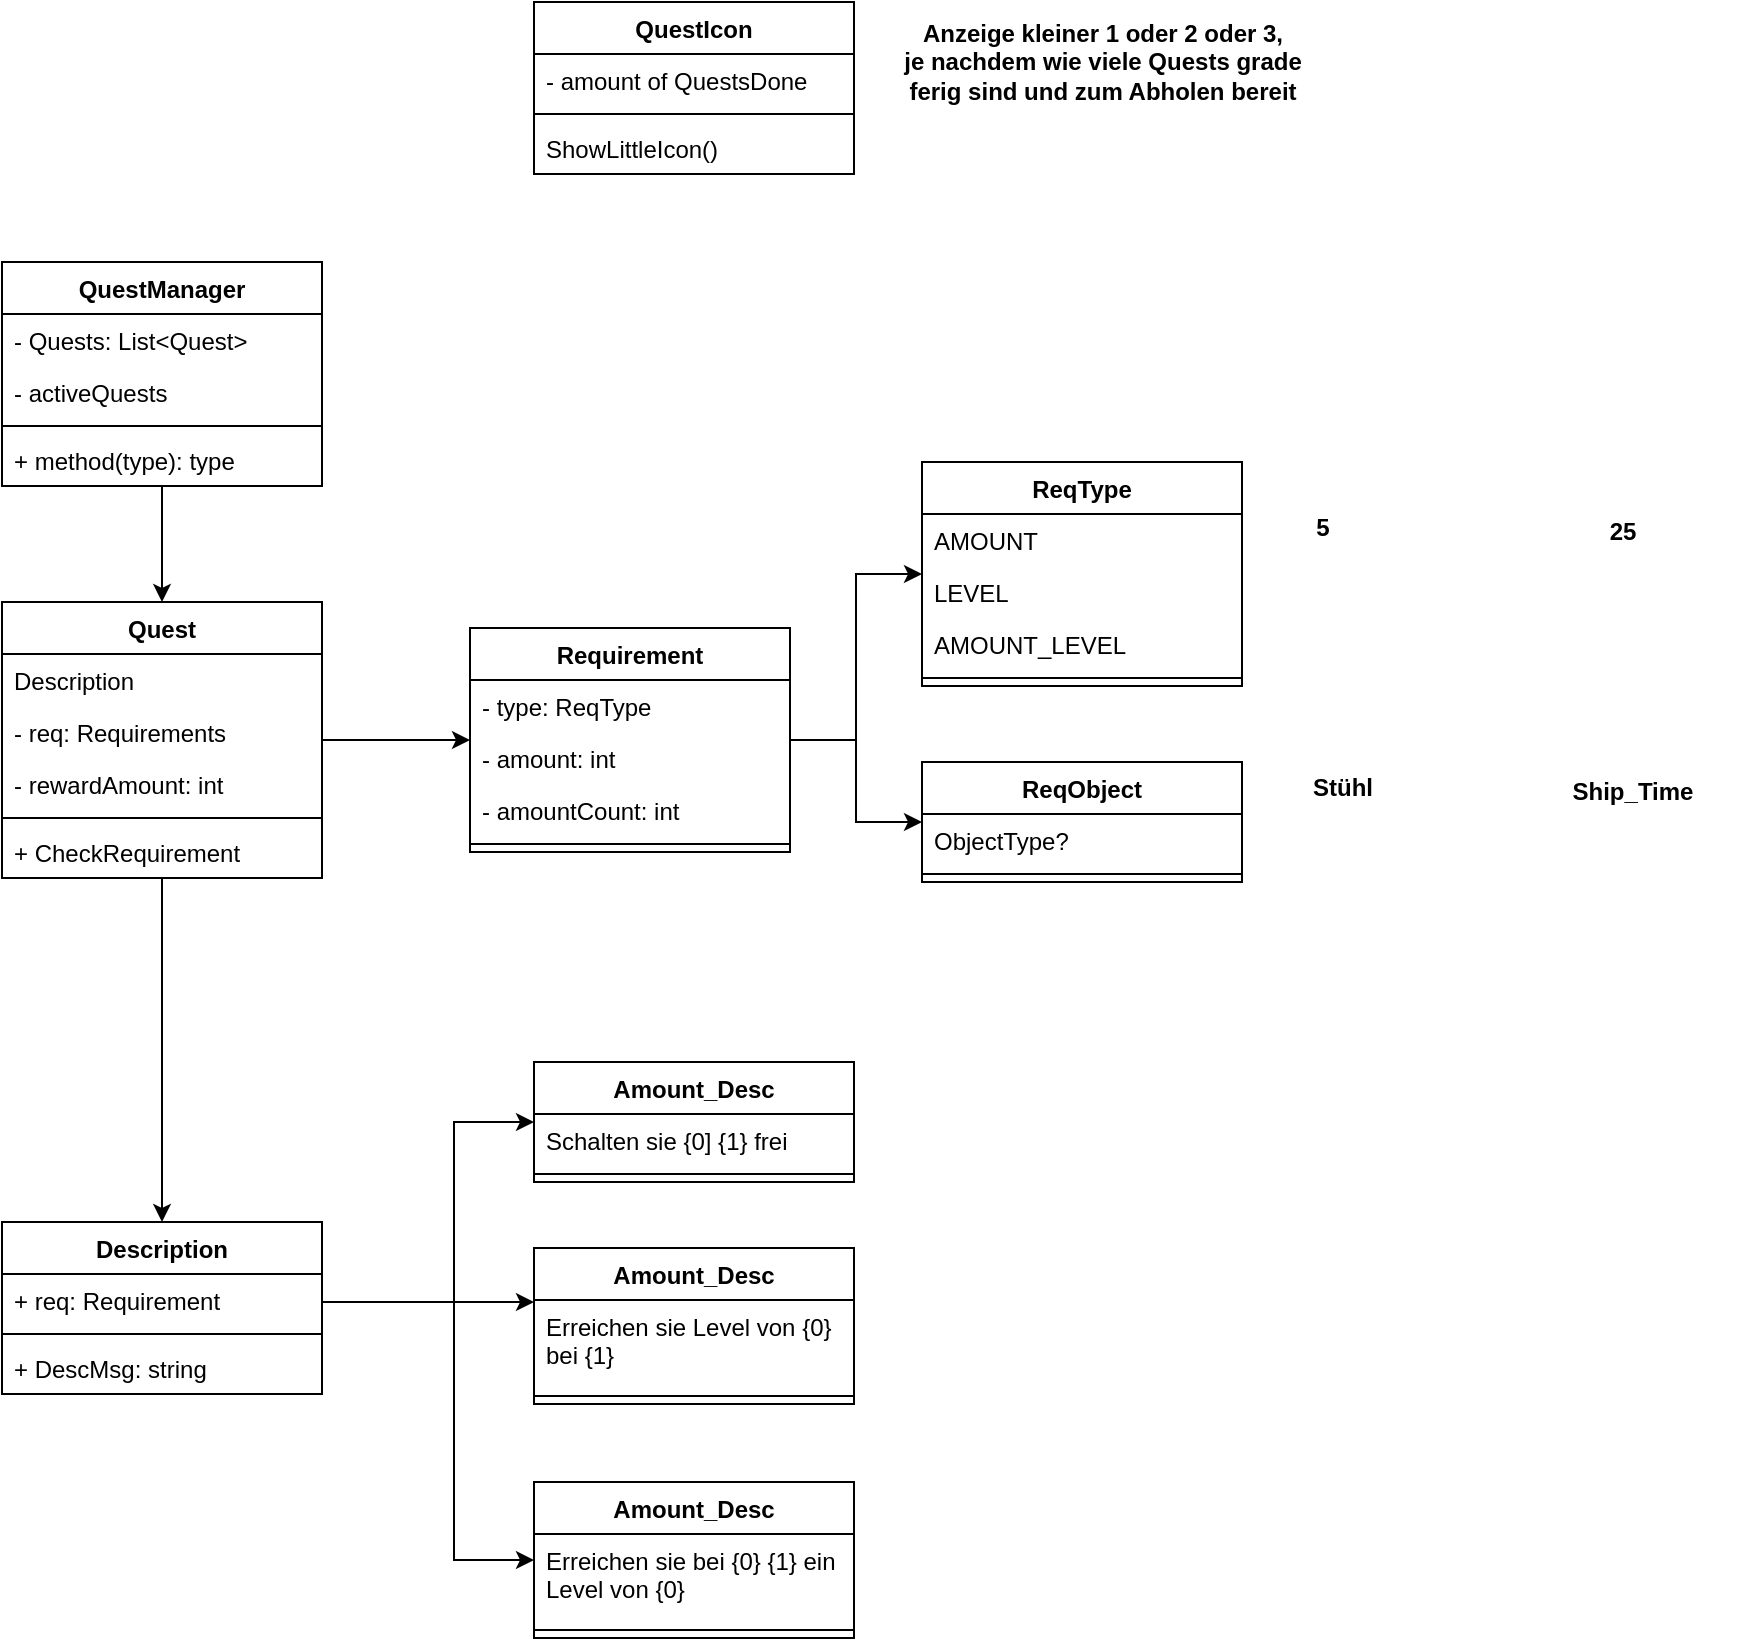 <mxfile version="24.2.7" type="device">
  <diagram name="Seite-1" id="k7RNkTiQzso440kHN_Tm">
    <mxGraphModel dx="1179" dy="639" grid="1" gridSize="10" guides="1" tooltips="1" connect="1" arrows="1" fold="1" page="1" pageScale="1" pageWidth="827" pageHeight="1169" math="0" shadow="0">
      <root>
        <mxCell id="0" />
        <mxCell id="1" parent="0" />
        <mxCell id="Dxw2GKlENZDPT_6Nv6UB-33" style="edgeStyle=orthogonalEdgeStyle;rounded=0;orthogonalLoop=1;jettySize=auto;html=1;" edge="1" parent="1" source="Dxw2GKlENZDPT_6Nv6UB-1" target="Dxw2GKlENZDPT_6Nv6UB-27">
          <mxGeometry relative="1" as="geometry" />
        </mxCell>
        <mxCell id="Dxw2GKlENZDPT_6Nv6UB-51" style="edgeStyle=orthogonalEdgeStyle;rounded=0;orthogonalLoop=1;jettySize=auto;html=1;" edge="1" parent="1" source="Dxw2GKlENZDPT_6Nv6UB-1" target="Dxw2GKlENZDPT_6Nv6UB-34">
          <mxGeometry relative="1" as="geometry" />
        </mxCell>
        <mxCell id="Dxw2GKlENZDPT_6Nv6UB-1" value="Quest" style="swimlane;fontStyle=1;align=center;verticalAlign=top;childLayout=stackLayout;horizontal=1;startSize=26;horizontalStack=0;resizeParent=1;resizeParentMax=0;resizeLast=0;collapsible=1;marginBottom=0;whiteSpace=wrap;html=1;" vertex="1" parent="1">
          <mxGeometry x="180" y="400" width="160" height="138" as="geometry" />
        </mxCell>
        <mxCell id="Dxw2GKlENZDPT_6Nv6UB-2" value="Description" style="text;strokeColor=none;fillColor=none;align=left;verticalAlign=top;spacingLeft=4;spacingRight=4;overflow=hidden;rotatable=0;points=[[0,0.5],[1,0.5]];portConstraint=eastwest;whiteSpace=wrap;html=1;" vertex="1" parent="Dxw2GKlENZDPT_6Nv6UB-1">
          <mxGeometry y="26" width="160" height="26" as="geometry" />
        </mxCell>
        <mxCell id="Dxw2GKlENZDPT_6Nv6UB-12" value="- req: Requirements" style="text;strokeColor=none;fillColor=none;align=left;verticalAlign=top;spacingLeft=4;spacingRight=4;overflow=hidden;rotatable=0;points=[[0,0.5],[1,0.5]];portConstraint=eastwest;whiteSpace=wrap;html=1;" vertex="1" parent="Dxw2GKlENZDPT_6Nv6UB-1">
          <mxGeometry y="52" width="160" height="26" as="geometry" />
        </mxCell>
        <mxCell id="Dxw2GKlENZDPT_6Nv6UB-25" value="- rewardAmount: int" style="text;strokeColor=none;fillColor=none;align=left;verticalAlign=top;spacingLeft=4;spacingRight=4;overflow=hidden;rotatable=0;points=[[0,0.5],[1,0.5]];portConstraint=eastwest;whiteSpace=wrap;html=1;" vertex="1" parent="Dxw2GKlENZDPT_6Nv6UB-1">
          <mxGeometry y="78" width="160" height="26" as="geometry" />
        </mxCell>
        <mxCell id="Dxw2GKlENZDPT_6Nv6UB-3" value="" style="line;strokeWidth=1;fillColor=none;align=left;verticalAlign=middle;spacingTop=-1;spacingLeft=3;spacingRight=3;rotatable=0;labelPosition=right;points=[];portConstraint=eastwest;strokeColor=inherit;" vertex="1" parent="Dxw2GKlENZDPT_6Nv6UB-1">
          <mxGeometry y="104" width="160" height="8" as="geometry" />
        </mxCell>
        <mxCell id="Dxw2GKlENZDPT_6Nv6UB-13" value="+ CheckRequirement" style="text;strokeColor=none;fillColor=none;align=left;verticalAlign=top;spacingLeft=4;spacingRight=4;overflow=hidden;rotatable=0;points=[[0,0.5],[1,0.5]];portConstraint=eastwest;whiteSpace=wrap;html=1;" vertex="1" parent="Dxw2GKlENZDPT_6Nv6UB-1">
          <mxGeometry y="112" width="160" height="26" as="geometry" />
        </mxCell>
        <mxCell id="Dxw2GKlENZDPT_6Nv6UB-5" value="ReqType" style="swimlane;fontStyle=1;align=center;verticalAlign=top;childLayout=stackLayout;horizontal=1;startSize=26;horizontalStack=0;resizeParent=1;resizeParentMax=0;resizeLast=0;collapsible=1;marginBottom=0;whiteSpace=wrap;html=1;" vertex="1" parent="1">
          <mxGeometry x="640" y="330" width="160" height="112" as="geometry" />
        </mxCell>
        <mxCell id="Dxw2GKlENZDPT_6Nv6UB-6" value="AMOUNT" style="text;strokeColor=none;fillColor=none;align=left;verticalAlign=top;spacingLeft=4;spacingRight=4;overflow=hidden;rotatable=0;points=[[0,0.5],[1,0.5]];portConstraint=eastwest;whiteSpace=wrap;html=1;" vertex="1" parent="Dxw2GKlENZDPT_6Nv6UB-5">
          <mxGeometry y="26" width="160" height="26" as="geometry" />
        </mxCell>
        <mxCell id="Dxw2GKlENZDPT_6Nv6UB-9" value="LEVEL" style="text;strokeColor=none;fillColor=none;align=left;verticalAlign=top;spacingLeft=4;spacingRight=4;overflow=hidden;rotatable=0;points=[[0,0.5],[1,0.5]];portConstraint=eastwest;whiteSpace=wrap;html=1;" vertex="1" parent="Dxw2GKlENZDPT_6Nv6UB-5">
          <mxGeometry y="52" width="160" height="26" as="geometry" />
        </mxCell>
        <mxCell id="Dxw2GKlENZDPT_6Nv6UB-10" value="AMOUNT_LEVEL" style="text;strokeColor=none;fillColor=none;align=left;verticalAlign=top;spacingLeft=4;spacingRight=4;overflow=hidden;rotatable=0;points=[[0,0.5],[1,0.5]];portConstraint=eastwest;whiteSpace=wrap;html=1;" vertex="1" parent="Dxw2GKlENZDPT_6Nv6UB-5">
          <mxGeometry y="78" width="160" height="26" as="geometry" />
        </mxCell>
        <mxCell id="Dxw2GKlENZDPT_6Nv6UB-7" value="" style="line;strokeWidth=1;fillColor=none;align=left;verticalAlign=middle;spacingTop=-1;spacingLeft=3;spacingRight=3;rotatable=0;labelPosition=right;points=[];portConstraint=eastwest;strokeColor=inherit;" vertex="1" parent="Dxw2GKlENZDPT_6Nv6UB-5">
          <mxGeometry y="104" width="160" height="8" as="geometry" />
        </mxCell>
        <mxCell id="Dxw2GKlENZDPT_6Nv6UB-18" style="edgeStyle=orthogonalEdgeStyle;rounded=0;orthogonalLoop=1;jettySize=auto;html=1;" edge="1" parent="1" source="Dxw2GKlENZDPT_6Nv6UB-14" target="Dxw2GKlENZDPT_6Nv6UB-1">
          <mxGeometry relative="1" as="geometry" />
        </mxCell>
        <mxCell id="Dxw2GKlENZDPT_6Nv6UB-14" value="QuestManager" style="swimlane;fontStyle=1;align=center;verticalAlign=top;childLayout=stackLayout;horizontal=1;startSize=26;horizontalStack=0;resizeParent=1;resizeParentMax=0;resizeLast=0;collapsible=1;marginBottom=0;whiteSpace=wrap;html=1;" vertex="1" parent="1">
          <mxGeometry x="180" y="230" width="160" height="112" as="geometry" />
        </mxCell>
        <mxCell id="Dxw2GKlENZDPT_6Nv6UB-19" value="- Quests: List&amp;lt;Quest&amp;gt;" style="text;strokeColor=none;fillColor=none;align=left;verticalAlign=top;spacingLeft=4;spacingRight=4;overflow=hidden;rotatable=0;points=[[0,0.5],[1,0.5]];portConstraint=eastwest;whiteSpace=wrap;html=1;" vertex="1" parent="Dxw2GKlENZDPT_6Nv6UB-14">
          <mxGeometry y="26" width="160" height="26" as="geometry" />
        </mxCell>
        <mxCell id="Dxw2GKlENZDPT_6Nv6UB-15" value="- activeQuests" style="text;strokeColor=none;fillColor=none;align=left;verticalAlign=top;spacingLeft=4;spacingRight=4;overflow=hidden;rotatable=0;points=[[0,0.5],[1,0.5]];portConstraint=eastwest;whiteSpace=wrap;html=1;" vertex="1" parent="Dxw2GKlENZDPT_6Nv6UB-14">
          <mxGeometry y="52" width="160" height="26" as="geometry" />
        </mxCell>
        <mxCell id="Dxw2GKlENZDPT_6Nv6UB-16" value="" style="line;strokeWidth=1;fillColor=none;align=left;verticalAlign=middle;spacingTop=-1;spacingLeft=3;spacingRight=3;rotatable=0;labelPosition=right;points=[];portConstraint=eastwest;strokeColor=inherit;" vertex="1" parent="Dxw2GKlENZDPT_6Nv6UB-14">
          <mxGeometry y="78" width="160" height="8" as="geometry" />
        </mxCell>
        <mxCell id="Dxw2GKlENZDPT_6Nv6UB-17" value="+ method(type): type" style="text;strokeColor=none;fillColor=none;align=left;verticalAlign=top;spacingLeft=4;spacingRight=4;overflow=hidden;rotatable=0;points=[[0,0.5],[1,0.5]];portConstraint=eastwest;whiteSpace=wrap;html=1;" vertex="1" parent="Dxw2GKlENZDPT_6Nv6UB-14">
          <mxGeometry y="86" width="160" height="26" as="geometry" />
        </mxCell>
        <mxCell id="Dxw2GKlENZDPT_6Nv6UB-32" style="edgeStyle=orthogonalEdgeStyle;rounded=0;orthogonalLoop=1;jettySize=auto;html=1;" edge="1" parent="1" source="Dxw2GKlENZDPT_6Nv6UB-27" target="Dxw2GKlENZDPT_6Nv6UB-5">
          <mxGeometry relative="1" as="geometry" />
        </mxCell>
        <mxCell id="Dxw2GKlENZDPT_6Nv6UB-57" style="edgeStyle=orthogonalEdgeStyle;rounded=0;orthogonalLoop=1;jettySize=auto;html=1;" edge="1" parent="1" source="Dxw2GKlENZDPT_6Nv6UB-27" target="Dxw2GKlENZDPT_6Nv6UB-52">
          <mxGeometry relative="1" as="geometry" />
        </mxCell>
        <mxCell id="Dxw2GKlENZDPT_6Nv6UB-27" value="Requirement" style="swimlane;fontStyle=1;align=center;verticalAlign=top;childLayout=stackLayout;horizontal=1;startSize=26;horizontalStack=0;resizeParent=1;resizeParentMax=0;resizeLast=0;collapsible=1;marginBottom=0;whiteSpace=wrap;html=1;" vertex="1" parent="1">
          <mxGeometry x="414" y="413" width="160" height="112" as="geometry" />
        </mxCell>
        <mxCell id="Dxw2GKlENZDPT_6Nv6UB-28" value="- type: ReqType" style="text;strokeColor=none;fillColor=none;align=left;verticalAlign=top;spacingLeft=4;spacingRight=4;overflow=hidden;rotatable=0;points=[[0,0.5],[1,0.5]];portConstraint=eastwest;whiteSpace=wrap;html=1;" vertex="1" parent="Dxw2GKlENZDPT_6Nv6UB-27">
          <mxGeometry y="26" width="160" height="26" as="geometry" />
        </mxCell>
        <mxCell id="Dxw2GKlENZDPT_6Nv6UB-29" value="- amount: int" style="text;strokeColor=none;fillColor=none;align=left;verticalAlign=top;spacingLeft=4;spacingRight=4;overflow=hidden;rotatable=0;points=[[0,0.5],[1,0.5]];portConstraint=eastwest;whiteSpace=wrap;html=1;" vertex="1" parent="Dxw2GKlENZDPT_6Nv6UB-27">
          <mxGeometry y="52" width="160" height="26" as="geometry" />
        </mxCell>
        <mxCell id="Dxw2GKlENZDPT_6Nv6UB-30" value="- amountCount: int" style="text;strokeColor=none;fillColor=none;align=left;verticalAlign=top;spacingLeft=4;spacingRight=4;overflow=hidden;rotatable=0;points=[[0,0.5],[1,0.5]];portConstraint=eastwest;whiteSpace=wrap;html=1;" vertex="1" parent="Dxw2GKlENZDPT_6Nv6UB-27">
          <mxGeometry y="78" width="160" height="26" as="geometry" />
        </mxCell>
        <mxCell id="Dxw2GKlENZDPT_6Nv6UB-31" value="" style="line;strokeWidth=1;fillColor=none;align=left;verticalAlign=middle;spacingTop=-1;spacingLeft=3;spacingRight=3;rotatable=0;labelPosition=right;points=[];portConstraint=eastwest;strokeColor=inherit;" vertex="1" parent="Dxw2GKlENZDPT_6Nv6UB-27">
          <mxGeometry y="104" width="160" height="8" as="geometry" />
        </mxCell>
        <mxCell id="Dxw2GKlENZDPT_6Nv6UB-49" style="edgeStyle=orthogonalEdgeStyle;rounded=0;orthogonalLoop=1;jettySize=auto;html=1;" edge="1" parent="1" source="Dxw2GKlENZDPT_6Nv6UB-34" target="Dxw2GKlENZDPT_6Nv6UB-42">
          <mxGeometry relative="1" as="geometry">
            <Array as="points">
              <mxPoint x="426" y="750" />
              <mxPoint x="426" y="750" />
            </Array>
          </mxGeometry>
        </mxCell>
        <mxCell id="Dxw2GKlENZDPT_6Nv6UB-50" style="edgeStyle=orthogonalEdgeStyle;rounded=0;orthogonalLoop=1;jettySize=auto;html=1;" edge="1" parent="1" source="Dxw2GKlENZDPT_6Nv6UB-34" target="Dxw2GKlENZDPT_6Nv6UB-45">
          <mxGeometry relative="1" as="geometry">
            <Array as="points">
              <mxPoint x="406" y="750" />
              <mxPoint x="406" y="879" />
            </Array>
          </mxGeometry>
        </mxCell>
        <mxCell id="Dxw2GKlENZDPT_6Nv6UB-34" value="Description" style="swimlane;fontStyle=1;align=center;verticalAlign=top;childLayout=stackLayout;horizontal=1;startSize=26;horizontalStack=0;resizeParent=1;resizeParentMax=0;resizeLast=0;collapsible=1;marginBottom=0;whiteSpace=wrap;html=1;" vertex="1" parent="1">
          <mxGeometry x="180" y="710" width="160" height="86" as="geometry" />
        </mxCell>
        <mxCell id="Dxw2GKlENZDPT_6Nv6UB-35" value="+ req: Requirement" style="text;strokeColor=none;fillColor=none;align=left;verticalAlign=top;spacingLeft=4;spacingRight=4;overflow=hidden;rotatable=0;points=[[0,0.5],[1,0.5]];portConstraint=eastwest;whiteSpace=wrap;html=1;" vertex="1" parent="Dxw2GKlENZDPT_6Nv6UB-34">
          <mxGeometry y="26" width="160" height="26" as="geometry" />
        </mxCell>
        <mxCell id="Dxw2GKlENZDPT_6Nv6UB-36" value="" style="line;strokeWidth=1;fillColor=none;align=left;verticalAlign=middle;spacingTop=-1;spacingLeft=3;spacingRight=3;rotatable=0;labelPosition=right;points=[];portConstraint=eastwest;strokeColor=inherit;" vertex="1" parent="Dxw2GKlENZDPT_6Nv6UB-34">
          <mxGeometry y="52" width="160" height="8" as="geometry" />
        </mxCell>
        <mxCell id="Dxw2GKlENZDPT_6Nv6UB-37" value="+ DescMsg: string" style="text;strokeColor=none;fillColor=none;align=left;verticalAlign=top;spacingLeft=4;spacingRight=4;overflow=hidden;rotatable=0;points=[[0,0.5],[1,0.5]];portConstraint=eastwest;whiteSpace=wrap;html=1;" vertex="1" parent="Dxw2GKlENZDPT_6Nv6UB-34">
          <mxGeometry y="60" width="160" height="26" as="geometry" />
        </mxCell>
        <mxCell id="Dxw2GKlENZDPT_6Nv6UB-38" value="Amount_Desc" style="swimlane;fontStyle=1;align=center;verticalAlign=top;childLayout=stackLayout;horizontal=1;startSize=26;horizontalStack=0;resizeParent=1;resizeParentMax=0;resizeLast=0;collapsible=1;marginBottom=0;whiteSpace=wrap;html=1;" vertex="1" parent="1">
          <mxGeometry x="446" y="630" width="160" height="60" as="geometry" />
        </mxCell>
        <mxCell id="Dxw2GKlENZDPT_6Nv6UB-39" value="Schalten sie {0] {1} frei" style="text;strokeColor=none;fillColor=none;align=left;verticalAlign=top;spacingLeft=4;spacingRight=4;overflow=hidden;rotatable=0;points=[[0,0.5],[1,0.5]];portConstraint=eastwest;whiteSpace=wrap;html=1;" vertex="1" parent="Dxw2GKlENZDPT_6Nv6UB-38">
          <mxGeometry y="26" width="160" height="26" as="geometry" />
        </mxCell>
        <mxCell id="Dxw2GKlENZDPT_6Nv6UB-40" value="" style="line;strokeWidth=1;fillColor=none;align=left;verticalAlign=middle;spacingTop=-1;spacingLeft=3;spacingRight=3;rotatable=0;labelPosition=right;points=[];portConstraint=eastwest;strokeColor=inherit;" vertex="1" parent="Dxw2GKlENZDPT_6Nv6UB-38">
          <mxGeometry y="52" width="160" height="8" as="geometry" />
        </mxCell>
        <mxCell id="Dxw2GKlENZDPT_6Nv6UB-42" value="Amount_Desc" style="swimlane;fontStyle=1;align=center;verticalAlign=top;childLayout=stackLayout;horizontal=1;startSize=26;horizontalStack=0;resizeParent=1;resizeParentMax=0;resizeLast=0;collapsible=1;marginBottom=0;whiteSpace=wrap;html=1;" vertex="1" parent="1">
          <mxGeometry x="446" y="723" width="160" height="78" as="geometry" />
        </mxCell>
        <mxCell id="Dxw2GKlENZDPT_6Nv6UB-43" value="Erreichen sie Level von {0} bei {1}" style="text;strokeColor=none;fillColor=none;align=left;verticalAlign=top;spacingLeft=4;spacingRight=4;overflow=hidden;rotatable=0;points=[[0,0.5],[1,0.5]];portConstraint=eastwest;whiteSpace=wrap;html=1;" vertex="1" parent="Dxw2GKlENZDPT_6Nv6UB-42">
          <mxGeometry y="26" width="160" height="44" as="geometry" />
        </mxCell>
        <mxCell id="Dxw2GKlENZDPT_6Nv6UB-44" value="" style="line;strokeWidth=1;fillColor=none;align=left;verticalAlign=middle;spacingTop=-1;spacingLeft=3;spacingRight=3;rotatable=0;labelPosition=right;points=[];portConstraint=eastwest;strokeColor=inherit;" vertex="1" parent="Dxw2GKlENZDPT_6Nv6UB-42">
          <mxGeometry y="70" width="160" height="8" as="geometry" />
        </mxCell>
        <mxCell id="Dxw2GKlENZDPT_6Nv6UB-45" value="Amount_Desc" style="swimlane;fontStyle=1;align=center;verticalAlign=top;childLayout=stackLayout;horizontal=1;startSize=26;horizontalStack=0;resizeParent=1;resizeParentMax=0;resizeLast=0;collapsible=1;marginBottom=0;whiteSpace=wrap;html=1;" vertex="1" parent="1">
          <mxGeometry x="446" y="840" width="160" height="78" as="geometry" />
        </mxCell>
        <mxCell id="Dxw2GKlENZDPT_6Nv6UB-46" value="Erreichen sie bei {0} {1} ein Level von {0}" style="text;strokeColor=none;fillColor=none;align=left;verticalAlign=top;spacingLeft=4;spacingRight=4;overflow=hidden;rotatable=0;points=[[0,0.5],[1,0.5]];portConstraint=eastwest;whiteSpace=wrap;html=1;" vertex="1" parent="Dxw2GKlENZDPT_6Nv6UB-45">
          <mxGeometry y="26" width="160" height="44" as="geometry" />
        </mxCell>
        <mxCell id="Dxw2GKlENZDPT_6Nv6UB-47" value="" style="line;strokeWidth=1;fillColor=none;align=left;verticalAlign=middle;spacingTop=-1;spacingLeft=3;spacingRight=3;rotatable=0;labelPosition=right;points=[];portConstraint=eastwest;strokeColor=inherit;" vertex="1" parent="Dxw2GKlENZDPT_6Nv6UB-45">
          <mxGeometry y="70" width="160" height="8" as="geometry" />
        </mxCell>
        <mxCell id="Dxw2GKlENZDPT_6Nv6UB-48" style="edgeStyle=orthogonalEdgeStyle;rounded=0;orthogonalLoop=1;jettySize=auto;html=1;" edge="1" parent="1" source="Dxw2GKlENZDPT_6Nv6UB-35" target="Dxw2GKlENZDPT_6Nv6UB-38">
          <mxGeometry relative="1" as="geometry">
            <Array as="points">
              <mxPoint x="406" y="750" />
              <mxPoint x="406" y="660" />
            </Array>
          </mxGeometry>
        </mxCell>
        <mxCell id="Dxw2GKlENZDPT_6Nv6UB-52" value="R&lt;span style=&quot;background-color: initial;&quot;&gt;eqObject&lt;/span&gt;" style="swimlane;fontStyle=1;align=center;verticalAlign=top;childLayout=stackLayout;horizontal=1;startSize=26;horizontalStack=0;resizeParent=1;resizeParentMax=0;resizeLast=0;collapsible=1;marginBottom=0;whiteSpace=wrap;html=1;" vertex="1" parent="1">
          <mxGeometry x="640" y="480" width="160" height="60" as="geometry" />
        </mxCell>
        <mxCell id="Dxw2GKlENZDPT_6Nv6UB-55" value="ObjectType?" style="text;strokeColor=none;fillColor=none;align=left;verticalAlign=top;spacingLeft=4;spacingRight=4;overflow=hidden;rotatable=0;points=[[0,0.5],[1,0.5]];portConstraint=eastwest;whiteSpace=wrap;html=1;" vertex="1" parent="Dxw2GKlENZDPT_6Nv6UB-52">
          <mxGeometry y="26" width="160" height="26" as="geometry" />
        </mxCell>
        <mxCell id="Dxw2GKlENZDPT_6Nv6UB-56" value="" style="line;strokeWidth=1;fillColor=none;align=left;verticalAlign=middle;spacingTop=-1;spacingLeft=3;spacingRight=3;rotatable=0;labelPosition=right;points=[];portConstraint=eastwest;strokeColor=inherit;" vertex="1" parent="Dxw2GKlENZDPT_6Nv6UB-52">
          <mxGeometry y="52" width="160" height="8" as="geometry" />
        </mxCell>
        <mxCell id="Dxw2GKlENZDPT_6Nv6UB-58" value="5" style="text;align=center;fontStyle=1;verticalAlign=middle;spacingLeft=3;spacingRight=3;strokeColor=none;rotatable=0;points=[[0,0.5],[1,0.5]];portConstraint=eastwest;html=1;" vertex="1" parent="1">
          <mxGeometry x="800" y="350" width="80" height="26" as="geometry" />
        </mxCell>
        <mxCell id="Dxw2GKlENZDPT_6Nv6UB-59" value="Stühl" style="text;align=center;fontStyle=1;verticalAlign=middle;spacingLeft=3;spacingRight=3;strokeColor=none;rotatable=0;points=[[0,0.5],[1,0.5]];portConstraint=eastwest;html=1;" vertex="1" parent="1">
          <mxGeometry x="810" y="480" width="80" height="26" as="geometry" />
        </mxCell>
        <mxCell id="Dxw2GKlENZDPT_6Nv6UB-60" value="Ship_Time" style="text;align=center;fontStyle=1;verticalAlign=middle;spacingLeft=3;spacingRight=3;strokeColor=none;rotatable=0;points=[[0,0.5],[1,0.5]];portConstraint=eastwest;html=1;" vertex="1" parent="1">
          <mxGeometry x="940" y="480" width="110" height="30" as="geometry" />
        </mxCell>
        <mxCell id="Dxw2GKlENZDPT_6Nv6UB-61" value="25" style="text;align=center;fontStyle=1;verticalAlign=middle;spacingLeft=3;spacingRight=3;strokeColor=none;rotatable=0;points=[[0,0.5],[1,0.5]];portConstraint=eastwest;html=1;" vertex="1" parent="1">
          <mxGeometry x="930" y="350" width="120" height="30" as="geometry" />
        </mxCell>
        <mxCell id="Dxw2GKlENZDPT_6Nv6UB-62" value="QuestIcon" style="swimlane;fontStyle=1;align=center;verticalAlign=top;childLayout=stackLayout;horizontal=1;startSize=26;horizontalStack=0;resizeParent=1;resizeParentMax=0;resizeLast=0;collapsible=1;marginBottom=0;whiteSpace=wrap;html=1;" vertex="1" parent="1">
          <mxGeometry x="446" y="100" width="160" height="86" as="geometry" />
        </mxCell>
        <mxCell id="Dxw2GKlENZDPT_6Nv6UB-63" value="- amount of QuestsDone" style="text;strokeColor=none;fillColor=none;align=left;verticalAlign=top;spacingLeft=4;spacingRight=4;overflow=hidden;rotatable=0;points=[[0,0.5],[1,0.5]];portConstraint=eastwest;whiteSpace=wrap;html=1;" vertex="1" parent="Dxw2GKlENZDPT_6Nv6UB-62">
          <mxGeometry y="26" width="160" height="26" as="geometry" />
        </mxCell>
        <mxCell id="Dxw2GKlENZDPT_6Nv6UB-65" value="" style="line;strokeWidth=1;fillColor=none;align=left;verticalAlign=middle;spacingTop=-1;spacingLeft=3;spacingRight=3;rotatable=0;labelPosition=right;points=[];portConstraint=eastwest;strokeColor=inherit;" vertex="1" parent="Dxw2GKlENZDPT_6Nv6UB-62">
          <mxGeometry y="52" width="160" height="8" as="geometry" />
        </mxCell>
        <mxCell id="Dxw2GKlENZDPT_6Nv6UB-66" value="ShowLittleIcon()" style="text;strokeColor=none;fillColor=none;align=left;verticalAlign=top;spacingLeft=4;spacingRight=4;overflow=hidden;rotatable=0;points=[[0,0.5],[1,0.5]];portConstraint=eastwest;whiteSpace=wrap;html=1;" vertex="1" parent="Dxw2GKlENZDPT_6Nv6UB-62">
          <mxGeometry y="60" width="160" height="26" as="geometry" />
        </mxCell>
        <mxCell id="Dxw2GKlENZDPT_6Nv6UB-67" value="Anzeige kleiner 1 oder 2 oder 3,&lt;div&gt;je nachdem wie viele Quests grade&lt;/div&gt;&lt;div&gt;ferig sind und zum Abholen bereit&lt;/div&gt;" style="text;align=center;fontStyle=1;verticalAlign=middle;spacingLeft=3;spacingRight=3;strokeColor=none;rotatable=0;points=[[0,0.5],[1,0.5]];portConstraint=eastwest;html=1;" vertex="1" parent="1">
          <mxGeometry x="620" y="100" width="220" height="60" as="geometry" />
        </mxCell>
      </root>
    </mxGraphModel>
  </diagram>
</mxfile>
